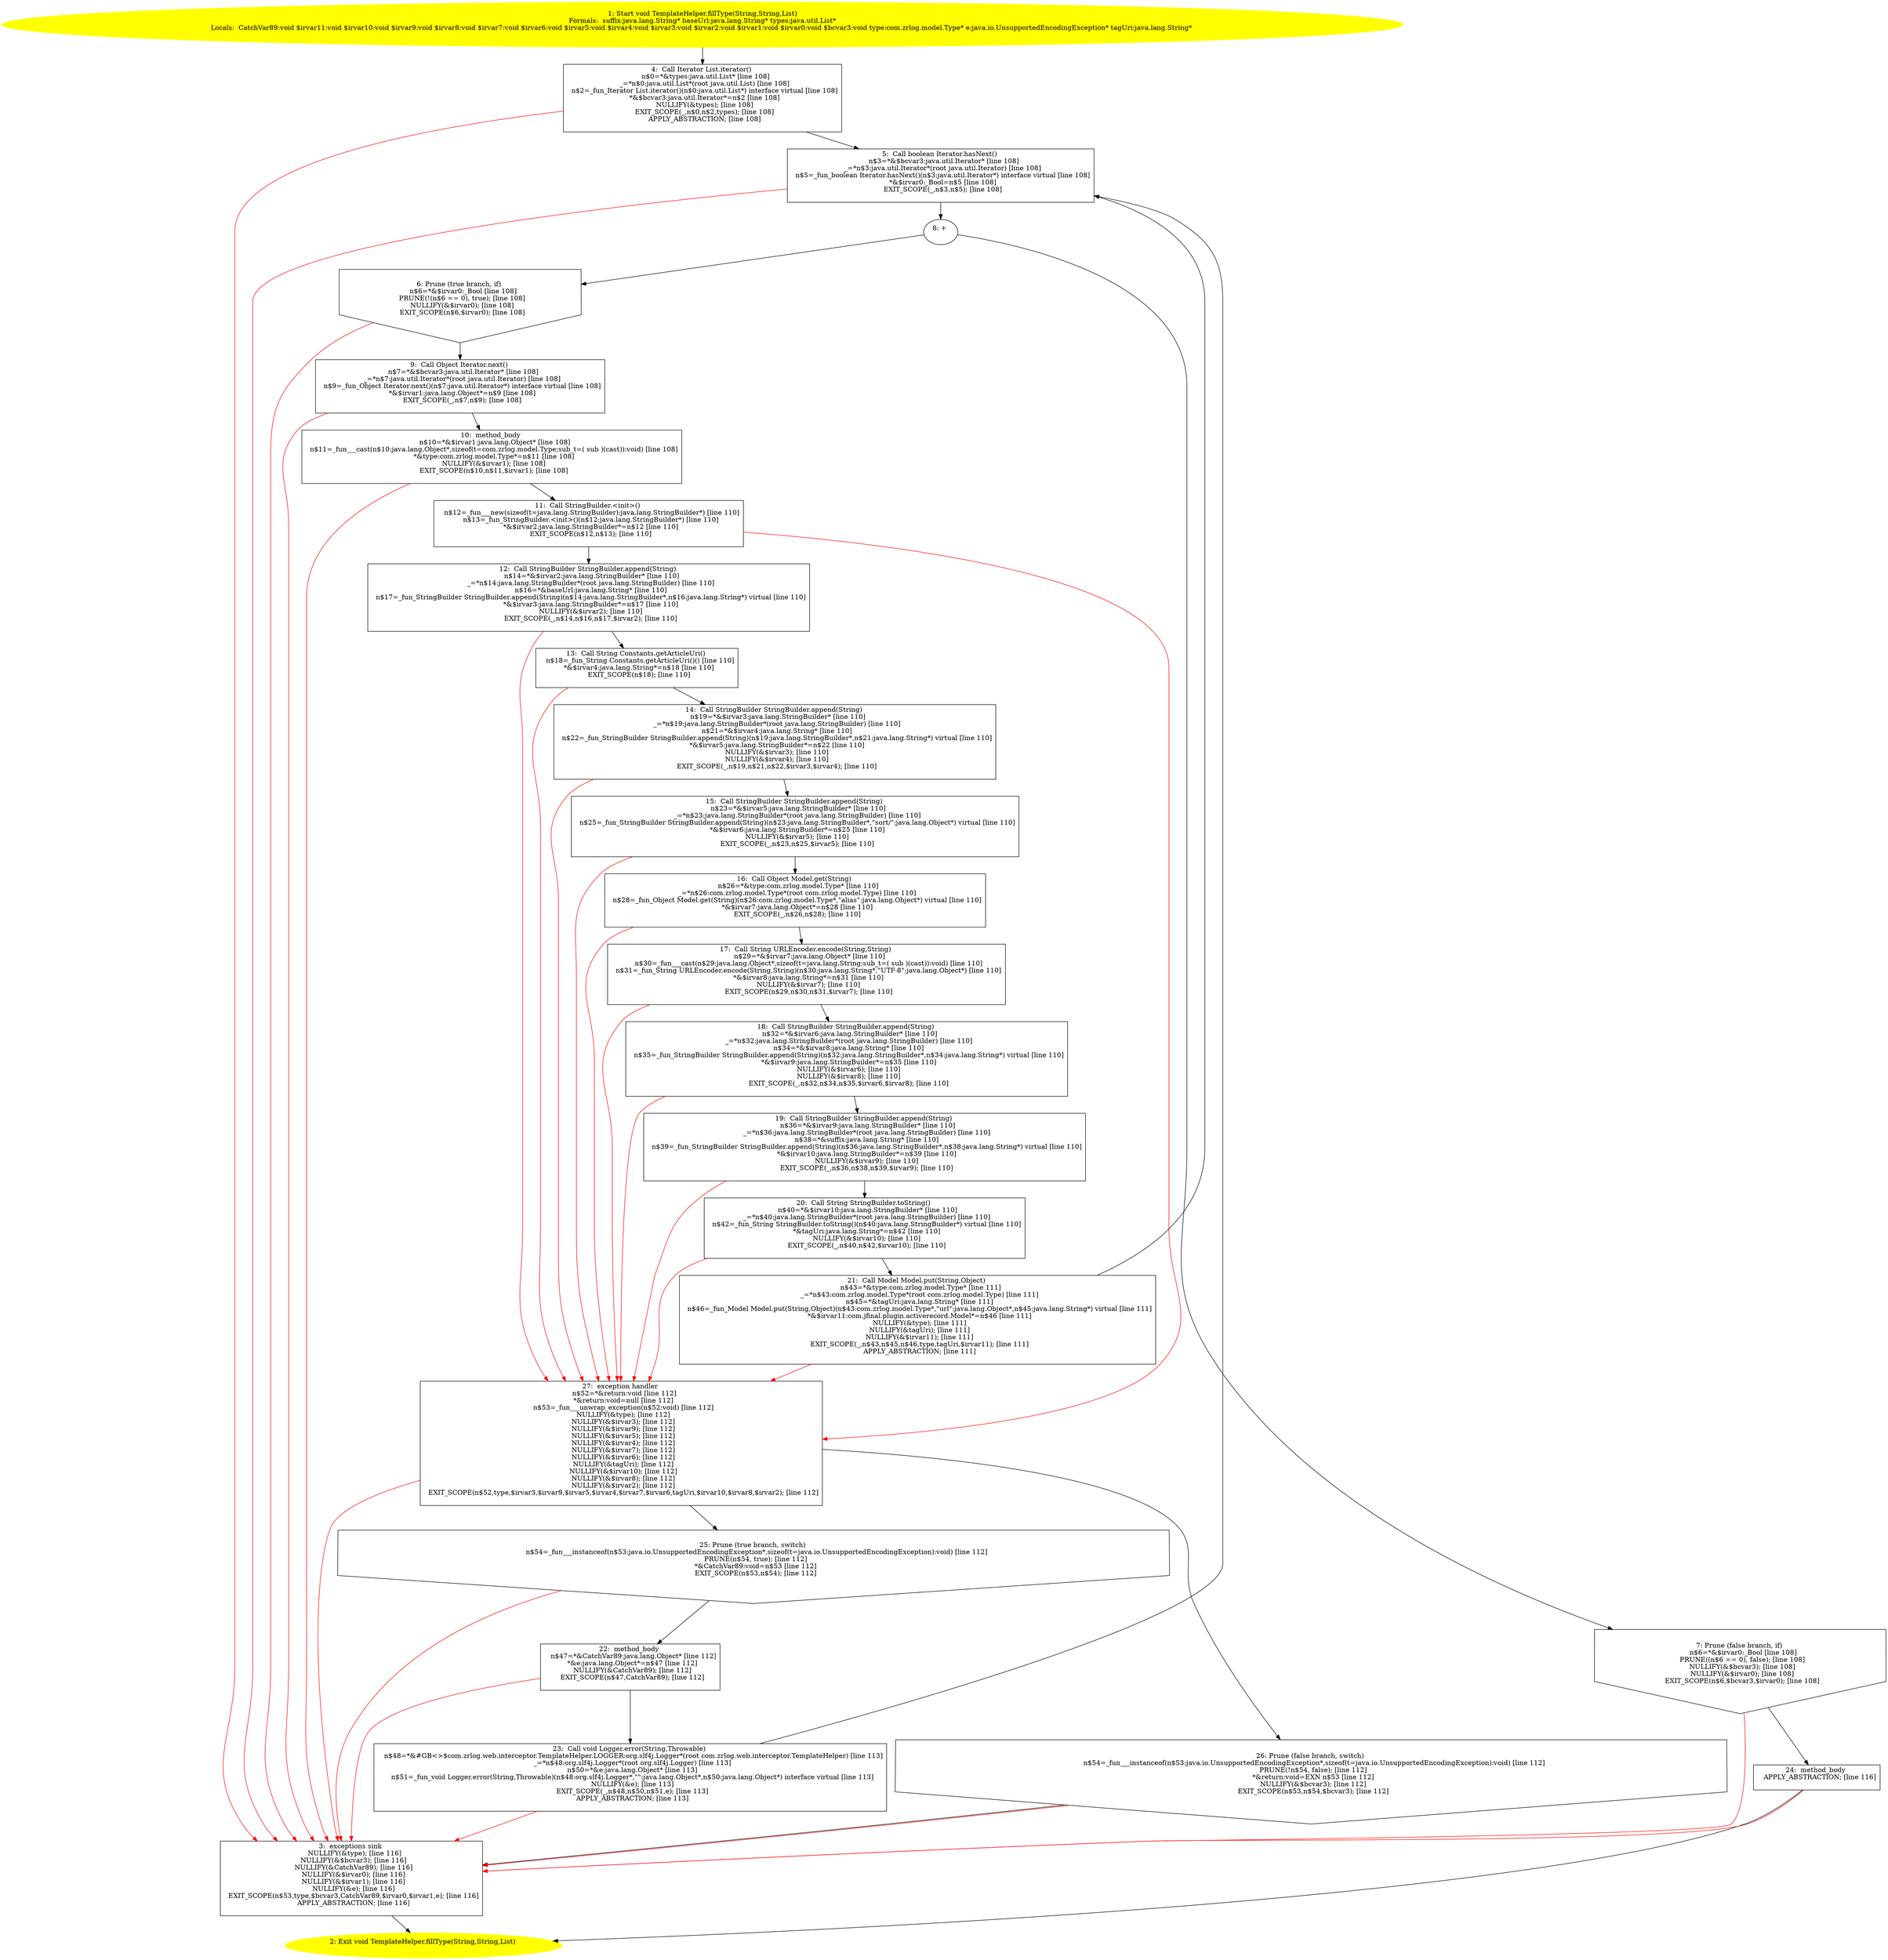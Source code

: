 /* @generated */
digraph cfg {
"com.zrlog.web.interceptor.TemplateHelper.fillType(java.lang.String,java.lang.String,java.util.List):.75f03d273a32b3b47dbb35f36e1c8ca2_1" [label="1: Start void TemplateHelper.fillType(String,String,List)\nFormals:  suffix:java.lang.String* baseUrl:java.lang.String* types:java.util.List*\nLocals:  CatchVar89:void $irvar11:void $irvar10:void $irvar9:void $irvar8:void $irvar7:void $irvar6:void $irvar5:void $irvar4:void $irvar3:void $irvar2:void $irvar1:void $irvar0:void $bcvar3:void type:com.zrlog.model.Type* e:java.io.UnsupportedEncodingException* tagUri:java.lang.String* \n  " color=yellow style=filled]
	

	 "com.zrlog.web.interceptor.TemplateHelper.fillType(java.lang.String,java.lang.String,java.util.List):.75f03d273a32b3b47dbb35f36e1c8ca2_1" -> "com.zrlog.web.interceptor.TemplateHelper.fillType(java.lang.String,java.lang.String,java.util.List):.75f03d273a32b3b47dbb35f36e1c8ca2_4" ;
"com.zrlog.web.interceptor.TemplateHelper.fillType(java.lang.String,java.lang.String,java.util.List):.75f03d273a32b3b47dbb35f36e1c8ca2_2" [label="2: Exit void TemplateHelper.fillType(String,String,List) \n  " color=yellow style=filled]
	

"com.zrlog.web.interceptor.TemplateHelper.fillType(java.lang.String,java.lang.String,java.util.List):.75f03d273a32b3b47dbb35f36e1c8ca2_3" [label="3:  exceptions sink \n   NULLIFY(&type); [line 116]\n  NULLIFY(&$bcvar3); [line 116]\n  NULLIFY(&CatchVar89); [line 116]\n  NULLIFY(&$irvar0); [line 116]\n  NULLIFY(&$irvar1); [line 116]\n  NULLIFY(&e); [line 116]\n  EXIT_SCOPE(n$53,type,$bcvar3,CatchVar89,$irvar0,$irvar1,e); [line 116]\n  APPLY_ABSTRACTION; [line 116]\n " shape="box"]
	

	 "com.zrlog.web.interceptor.TemplateHelper.fillType(java.lang.String,java.lang.String,java.util.List):.75f03d273a32b3b47dbb35f36e1c8ca2_3" -> "com.zrlog.web.interceptor.TemplateHelper.fillType(java.lang.String,java.lang.String,java.util.List):.75f03d273a32b3b47dbb35f36e1c8ca2_2" ;
"com.zrlog.web.interceptor.TemplateHelper.fillType(java.lang.String,java.lang.String,java.util.List):.75f03d273a32b3b47dbb35f36e1c8ca2_4" [label="4:  Call Iterator List.iterator() \n   n$0=*&types:java.util.List* [line 108]\n  _=*n$0:java.util.List*(root java.util.List) [line 108]\n  n$2=_fun_Iterator List.iterator()(n$0:java.util.List*) interface virtual [line 108]\n  *&$bcvar3:java.util.Iterator*=n$2 [line 108]\n  NULLIFY(&types); [line 108]\n  EXIT_SCOPE(_,n$0,n$2,types); [line 108]\n  APPLY_ABSTRACTION; [line 108]\n " shape="box"]
	

	 "com.zrlog.web.interceptor.TemplateHelper.fillType(java.lang.String,java.lang.String,java.util.List):.75f03d273a32b3b47dbb35f36e1c8ca2_4" -> "com.zrlog.web.interceptor.TemplateHelper.fillType(java.lang.String,java.lang.String,java.util.List):.75f03d273a32b3b47dbb35f36e1c8ca2_5" ;
	 "com.zrlog.web.interceptor.TemplateHelper.fillType(java.lang.String,java.lang.String,java.util.List):.75f03d273a32b3b47dbb35f36e1c8ca2_4" -> "com.zrlog.web.interceptor.TemplateHelper.fillType(java.lang.String,java.lang.String,java.util.List):.75f03d273a32b3b47dbb35f36e1c8ca2_3" [color="red" ];
"com.zrlog.web.interceptor.TemplateHelper.fillType(java.lang.String,java.lang.String,java.util.List):.75f03d273a32b3b47dbb35f36e1c8ca2_5" [label="5:  Call boolean Iterator.hasNext() \n   n$3=*&$bcvar3:java.util.Iterator* [line 108]\n  _=*n$3:java.util.Iterator*(root java.util.Iterator) [line 108]\n  n$5=_fun_boolean Iterator.hasNext()(n$3:java.util.Iterator*) interface virtual [line 108]\n  *&$irvar0:_Bool=n$5 [line 108]\n  EXIT_SCOPE(_,n$3,n$5); [line 108]\n " shape="box"]
	

	 "com.zrlog.web.interceptor.TemplateHelper.fillType(java.lang.String,java.lang.String,java.util.List):.75f03d273a32b3b47dbb35f36e1c8ca2_5" -> "com.zrlog.web.interceptor.TemplateHelper.fillType(java.lang.String,java.lang.String,java.util.List):.75f03d273a32b3b47dbb35f36e1c8ca2_8" ;
	 "com.zrlog.web.interceptor.TemplateHelper.fillType(java.lang.String,java.lang.String,java.util.List):.75f03d273a32b3b47dbb35f36e1c8ca2_5" -> "com.zrlog.web.interceptor.TemplateHelper.fillType(java.lang.String,java.lang.String,java.util.List):.75f03d273a32b3b47dbb35f36e1c8ca2_3" [color="red" ];
"com.zrlog.web.interceptor.TemplateHelper.fillType(java.lang.String,java.lang.String,java.util.List):.75f03d273a32b3b47dbb35f36e1c8ca2_6" [label="6: Prune (true branch, if) \n   n$6=*&$irvar0:_Bool [line 108]\n  PRUNE(!(n$6 == 0), true); [line 108]\n  NULLIFY(&$irvar0); [line 108]\n  EXIT_SCOPE(n$6,$irvar0); [line 108]\n " shape="invhouse"]
	

	 "com.zrlog.web.interceptor.TemplateHelper.fillType(java.lang.String,java.lang.String,java.util.List):.75f03d273a32b3b47dbb35f36e1c8ca2_6" -> "com.zrlog.web.interceptor.TemplateHelper.fillType(java.lang.String,java.lang.String,java.util.List):.75f03d273a32b3b47dbb35f36e1c8ca2_9" ;
	 "com.zrlog.web.interceptor.TemplateHelper.fillType(java.lang.String,java.lang.String,java.util.List):.75f03d273a32b3b47dbb35f36e1c8ca2_6" -> "com.zrlog.web.interceptor.TemplateHelper.fillType(java.lang.String,java.lang.String,java.util.List):.75f03d273a32b3b47dbb35f36e1c8ca2_3" [color="red" ];
"com.zrlog.web.interceptor.TemplateHelper.fillType(java.lang.String,java.lang.String,java.util.List):.75f03d273a32b3b47dbb35f36e1c8ca2_7" [label="7: Prune (false branch, if) \n   n$6=*&$irvar0:_Bool [line 108]\n  PRUNE((n$6 == 0), false); [line 108]\n  NULLIFY(&$bcvar3); [line 108]\n  NULLIFY(&$irvar0); [line 108]\n  EXIT_SCOPE(n$6,$bcvar3,$irvar0); [line 108]\n " shape="invhouse"]
	

	 "com.zrlog.web.interceptor.TemplateHelper.fillType(java.lang.String,java.lang.String,java.util.List):.75f03d273a32b3b47dbb35f36e1c8ca2_7" -> "com.zrlog.web.interceptor.TemplateHelper.fillType(java.lang.String,java.lang.String,java.util.List):.75f03d273a32b3b47dbb35f36e1c8ca2_24" ;
	 "com.zrlog.web.interceptor.TemplateHelper.fillType(java.lang.String,java.lang.String,java.util.List):.75f03d273a32b3b47dbb35f36e1c8ca2_7" -> "com.zrlog.web.interceptor.TemplateHelper.fillType(java.lang.String,java.lang.String,java.util.List):.75f03d273a32b3b47dbb35f36e1c8ca2_3" [color="red" ];
"com.zrlog.web.interceptor.TemplateHelper.fillType(java.lang.String,java.lang.String,java.util.List):.75f03d273a32b3b47dbb35f36e1c8ca2_8" [label="8: + \n  " ]
	

	 "com.zrlog.web.interceptor.TemplateHelper.fillType(java.lang.String,java.lang.String,java.util.List):.75f03d273a32b3b47dbb35f36e1c8ca2_8" -> "com.zrlog.web.interceptor.TemplateHelper.fillType(java.lang.String,java.lang.String,java.util.List):.75f03d273a32b3b47dbb35f36e1c8ca2_6" ;
	 "com.zrlog.web.interceptor.TemplateHelper.fillType(java.lang.String,java.lang.String,java.util.List):.75f03d273a32b3b47dbb35f36e1c8ca2_8" -> "com.zrlog.web.interceptor.TemplateHelper.fillType(java.lang.String,java.lang.String,java.util.List):.75f03d273a32b3b47dbb35f36e1c8ca2_7" ;
"com.zrlog.web.interceptor.TemplateHelper.fillType(java.lang.String,java.lang.String,java.util.List):.75f03d273a32b3b47dbb35f36e1c8ca2_9" [label="9:  Call Object Iterator.next() \n   n$7=*&$bcvar3:java.util.Iterator* [line 108]\n  _=*n$7:java.util.Iterator*(root java.util.Iterator) [line 108]\n  n$9=_fun_Object Iterator.next()(n$7:java.util.Iterator*) interface virtual [line 108]\n  *&$irvar1:java.lang.Object*=n$9 [line 108]\n  EXIT_SCOPE(_,n$7,n$9); [line 108]\n " shape="box"]
	

	 "com.zrlog.web.interceptor.TemplateHelper.fillType(java.lang.String,java.lang.String,java.util.List):.75f03d273a32b3b47dbb35f36e1c8ca2_9" -> "com.zrlog.web.interceptor.TemplateHelper.fillType(java.lang.String,java.lang.String,java.util.List):.75f03d273a32b3b47dbb35f36e1c8ca2_10" ;
	 "com.zrlog.web.interceptor.TemplateHelper.fillType(java.lang.String,java.lang.String,java.util.List):.75f03d273a32b3b47dbb35f36e1c8ca2_9" -> "com.zrlog.web.interceptor.TemplateHelper.fillType(java.lang.String,java.lang.String,java.util.List):.75f03d273a32b3b47dbb35f36e1c8ca2_3" [color="red" ];
"com.zrlog.web.interceptor.TemplateHelper.fillType(java.lang.String,java.lang.String,java.util.List):.75f03d273a32b3b47dbb35f36e1c8ca2_10" [label="10:  method_body \n   n$10=*&$irvar1:java.lang.Object* [line 108]\n  n$11=_fun___cast(n$10:java.lang.Object*,sizeof(t=com.zrlog.model.Type;sub_t=( sub )(cast)):void) [line 108]\n  *&type:com.zrlog.model.Type*=n$11 [line 108]\n  NULLIFY(&$irvar1); [line 108]\n  EXIT_SCOPE(n$10,n$11,$irvar1); [line 108]\n " shape="box"]
	

	 "com.zrlog.web.interceptor.TemplateHelper.fillType(java.lang.String,java.lang.String,java.util.List):.75f03d273a32b3b47dbb35f36e1c8ca2_10" -> "com.zrlog.web.interceptor.TemplateHelper.fillType(java.lang.String,java.lang.String,java.util.List):.75f03d273a32b3b47dbb35f36e1c8ca2_11" ;
	 "com.zrlog.web.interceptor.TemplateHelper.fillType(java.lang.String,java.lang.String,java.util.List):.75f03d273a32b3b47dbb35f36e1c8ca2_10" -> "com.zrlog.web.interceptor.TemplateHelper.fillType(java.lang.String,java.lang.String,java.util.List):.75f03d273a32b3b47dbb35f36e1c8ca2_3" [color="red" ];
"com.zrlog.web.interceptor.TemplateHelper.fillType(java.lang.String,java.lang.String,java.util.List):.75f03d273a32b3b47dbb35f36e1c8ca2_11" [label="11:  Call StringBuilder.<init>() \n   n$12=_fun___new(sizeof(t=java.lang.StringBuilder):java.lang.StringBuilder*) [line 110]\n  n$13=_fun_StringBuilder.<init>()(n$12:java.lang.StringBuilder*) [line 110]\n  *&$irvar2:java.lang.StringBuilder*=n$12 [line 110]\n  EXIT_SCOPE(n$12,n$13); [line 110]\n " shape="box"]
	

	 "com.zrlog.web.interceptor.TemplateHelper.fillType(java.lang.String,java.lang.String,java.util.List):.75f03d273a32b3b47dbb35f36e1c8ca2_11" -> "com.zrlog.web.interceptor.TemplateHelper.fillType(java.lang.String,java.lang.String,java.util.List):.75f03d273a32b3b47dbb35f36e1c8ca2_12" ;
	 "com.zrlog.web.interceptor.TemplateHelper.fillType(java.lang.String,java.lang.String,java.util.List):.75f03d273a32b3b47dbb35f36e1c8ca2_11" -> "com.zrlog.web.interceptor.TemplateHelper.fillType(java.lang.String,java.lang.String,java.util.List):.75f03d273a32b3b47dbb35f36e1c8ca2_27" [color="red" ];
"com.zrlog.web.interceptor.TemplateHelper.fillType(java.lang.String,java.lang.String,java.util.List):.75f03d273a32b3b47dbb35f36e1c8ca2_12" [label="12:  Call StringBuilder StringBuilder.append(String) \n   n$14=*&$irvar2:java.lang.StringBuilder* [line 110]\n  _=*n$14:java.lang.StringBuilder*(root java.lang.StringBuilder) [line 110]\n  n$16=*&baseUrl:java.lang.String* [line 110]\n  n$17=_fun_StringBuilder StringBuilder.append(String)(n$14:java.lang.StringBuilder*,n$16:java.lang.String*) virtual [line 110]\n  *&$irvar3:java.lang.StringBuilder*=n$17 [line 110]\n  NULLIFY(&$irvar2); [line 110]\n  EXIT_SCOPE(_,n$14,n$16,n$17,$irvar2); [line 110]\n " shape="box"]
	

	 "com.zrlog.web.interceptor.TemplateHelper.fillType(java.lang.String,java.lang.String,java.util.List):.75f03d273a32b3b47dbb35f36e1c8ca2_12" -> "com.zrlog.web.interceptor.TemplateHelper.fillType(java.lang.String,java.lang.String,java.util.List):.75f03d273a32b3b47dbb35f36e1c8ca2_13" ;
	 "com.zrlog.web.interceptor.TemplateHelper.fillType(java.lang.String,java.lang.String,java.util.List):.75f03d273a32b3b47dbb35f36e1c8ca2_12" -> "com.zrlog.web.interceptor.TemplateHelper.fillType(java.lang.String,java.lang.String,java.util.List):.75f03d273a32b3b47dbb35f36e1c8ca2_27" [color="red" ];
"com.zrlog.web.interceptor.TemplateHelper.fillType(java.lang.String,java.lang.String,java.util.List):.75f03d273a32b3b47dbb35f36e1c8ca2_13" [label="13:  Call String Constants.getArticleUri() \n   n$18=_fun_String Constants.getArticleUri()() [line 110]\n  *&$irvar4:java.lang.String*=n$18 [line 110]\n  EXIT_SCOPE(n$18); [line 110]\n " shape="box"]
	

	 "com.zrlog.web.interceptor.TemplateHelper.fillType(java.lang.String,java.lang.String,java.util.List):.75f03d273a32b3b47dbb35f36e1c8ca2_13" -> "com.zrlog.web.interceptor.TemplateHelper.fillType(java.lang.String,java.lang.String,java.util.List):.75f03d273a32b3b47dbb35f36e1c8ca2_14" ;
	 "com.zrlog.web.interceptor.TemplateHelper.fillType(java.lang.String,java.lang.String,java.util.List):.75f03d273a32b3b47dbb35f36e1c8ca2_13" -> "com.zrlog.web.interceptor.TemplateHelper.fillType(java.lang.String,java.lang.String,java.util.List):.75f03d273a32b3b47dbb35f36e1c8ca2_27" [color="red" ];
"com.zrlog.web.interceptor.TemplateHelper.fillType(java.lang.String,java.lang.String,java.util.List):.75f03d273a32b3b47dbb35f36e1c8ca2_14" [label="14:  Call StringBuilder StringBuilder.append(String) \n   n$19=*&$irvar3:java.lang.StringBuilder* [line 110]\n  _=*n$19:java.lang.StringBuilder*(root java.lang.StringBuilder) [line 110]\n  n$21=*&$irvar4:java.lang.String* [line 110]\n  n$22=_fun_StringBuilder StringBuilder.append(String)(n$19:java.lang.StringBuilder*,n$21:java.lang.String*) virtual [line 110]\n  *&$irvar5:java.lang.StringBuilder*=n$22 [line 110]\n  NULLIFY(&$irvar3); [line 110]\n  NULLIFY(&$irvar4); [line 110]\n  EXIT_SCOPE(_,n$19,n$21,n$22,$irvar3,$irvar4); [line 110]\n " shape="box"]
	

	 "com.zrlog.web.interceptor.TemplateHelper.fillType(java.lang.String,java.lang.String,java.util.List):.75f03d273a32b3b47dbb35f36e1c8ca2_14" -> "com.zrlog.web.interceptor.TemplateHelper.fillType(java.lang.String,java.lang.String,java.util.List):.75f03d273a32b3b47dbb35f36e1c8ca2_15" ;
	 "com.zrlog.web.interceptor.TemplateHelper.fillType(java.lang.String,java.lang.String,java.util.List):.75f03d273a32b3b47dbb35f36e1c8ca2_14" -> "com.zrlog.web.interceptor.TemplateHelper.fillType(java.lang.String,java.lang.String,java.util.List):.75f03d273a32b3b47dbb35f36e1c8ca2_27" [color="red" ];
"com.zrlog.web.interceptor.TemplateHelper.fillType(java.lang.String,java.lang.String,java.util.List):.75f03d273a32b3b47dbb35f36e1c8ca2_15" [label="15:  Call StringBuilder StringBuilder.append(String) \n   n$23=*&$irvar5:java.lang.StringBuilder* [line 110]\n  _=*n$23:java.lang.StringBuilder*(root java.lang.StringBuilder) [line 110]\n  n$25=_fun_StringBuilder StringBuilder.append(String)(n$23:java.lang.StringBuilder*,\"sort/\":java.lang.Object*) virtual [line 110]\n  *&$irvar6:java.lang.StringBuilder*=n$25 [line 110]\n  NULLIFY(&$irvar5); [line 110]\n  EXIT_SCOPE(_,n$23,n$25,$irvar5); [line 110]\n " shape="box"]
	

	 "com.zrlog.web.interceptor.TemplateHelper.fillType(java.lang.String,java.lang.String,java.util.List):.75f03d273a32b3b47dbb35f36e1c8ca2_15" -> "com.zrlog.web.interceptor.TemplateHelper.fillType(java.lang.String,java.lang.String,java.util.List):.75f03d273a32b3b47dbb35f36e1c8ca2_16" ;
	 "com.zrlog.web.interceptor.TemplateHelper.fillType(java.lang.String,java.lang.String,java.util.List):.75f03d273a32b3b47dbb35f36e1c8ca2_15" -> "com.zrlog.web.interceptor.TemplateHelper.fillType(java.lang.String,java.lang.String,java.util.List):.75f03d273a32b3b47dbb35f36e1c8ca2_27" [color="red" ];
"com.zrlog.web.interceptor.TemplateHelper.fillType(java.lang.String,java.lang.String,java.util.List):.75f03d273a32b3b47dbb35f36e1c8ca2_16" [label="16:  Call Object Model.get(String) \n   n$26=*&type:com.zrlog.model.Type* [line 110]\n  _=*n$26:com.zrlog.model.Type*(root com.zrlog.model.Type) [line 110]\n  n$28=_fun_Object Model.get(String)(n$26:com.zrlog.model.Type*,\"alias\":java.lang.Object*) virtual [line 110]\n  *&$irvar7:java.lang.Object*=n$28 [line 110]\n  EXIT_SCOPE(_,n$26,n$28); [line 110]\n " shape="box"]
	

	 "com.zrlog.web.interceptor.TemplateHelper.fillType(java.lang.String,java.lang.String,java.util.List):.75f03d273a32b3b47dbb35f36e1c8ca2_16" -> "com.zrlog.web.interceptor.TemplateHelper.fillType(java.lang.String,java.lang.String,java.util.List):.75f03d273a32b3b47dbb35f36e1c8ca2_17" ;
	 "com.zrlog.web.interceptor.TemplateHelper.fillType(java.lang.String,java.lang.String,java.util.List):.75f03d273a32b3b47dbb35f36e1c8ca2_16" -> "com.zrlog.web.interceptor.TemplateHelper.fillType(java.lang.String,java.lang.String,java.util.List):.75f03d273a32b3b47dbb35f36e1c8ca2_27" [color="red" ];
"com.zrlog.web.interceptor.TemplateHelper.fillType(java.lang.String,java.lang.String,java.util.List):.75f03d273a32b3b47dbb35f36e1c8ca2_17" [label="17:  Call String URLEncoder.encode(String,String) \n   n$29=*&$irvar7:java.lang.Object* [line 110]\n  n$30=_fun___cast(n$29:java.lang.Object*,sizeof(t=java.lang.String;sub_t=( sub )(cast)):void) [line 110]\n  n$31=_fun_String URLEncoder.encode(String,String)(n$30:java.lang.String*,\"UTF-8\":java.lang.Object*) [line 110]\n  *&$irvar8:java.lang.String*=n$31 [line 110]\n  NULLIFY(&$irvar7); [line 110]\n  EXIT_SCOPE(n$29,n$30,n$31,$irvar7); [line 110]\n " shape="box"]
	

	 "com.zrlog.web.interceptor.TemplateHelper.fillType(java.lang.String,java.lang.String,java.util.List):.75f03d273a32b3b47dbb35f36e1c8ca2_17" -> "com.zrlog.web.interceptor.TemplateHelper.fillType(java.lang.String,java.lang.String,java.util.List):.75f03d273a32b3b47dbb35f36e1c8ca2_18" ;
	 "com.zrlog.web.interceptor.TemplateHelper.fillType(java.lang.String,java.lang.String,java.util.List):.75f03d273a32b3b47dbb35f36e1c8ca2_17" -> "com.zrlog.web.interceptor.TemplateHelper.fillType(java.lang.String,java.lang.String,java.util.List):.75f03d273a32b3b47dbb35f36e1c8ca2_27" [color="red" ];
"com.zrlog.web.interceptor.TemplateHelper.fillType(java.lang.String,java.lang.String,java.util.List):.75f03d273a32b3b47dbb35f36e1c8ca2_18" [label="18:  Call StringBuilder StringBuilder.append(String) \n   n$32=*&$irvar6:java.lang.StringBuilder* [line 110]\n  _=*n$32:java.lang.StringBuilder*(root java.lang.StringBuilder) [line 110]\n  n$34=*&$irvar8:java.lang.String* [line 110]\n  n$35=_fun_StringBuilder StringBuilder.append(String)(n$32:java.lang.StringBuilder*,n$34:java.lang.String*) virtual [line 110]\n  *&$irvar9:java.lang.StringBuilder*=n$35 [line 110]\n  NULLIFY(&$irvar6); [line 110]\n  NULLIFY(&$irvar8); [line 110]\n  EXIT_SCOPE(_,n$32,n$34,n$35,$irvar6,$irvar8); [line 110]\n " shape="box"]
	

	 "com.zrlog.web.interceptor.TemplateHelper.fillType(java.lang.String,java.lang.String,java.util.List):.75f03d273a32b3b47dbb35f36e1c8ca2_18" -> "com.zrlog.web.interceptor.TemplateHelper.fillType(java.lang.String,java.lang.String,java.util.List):.75f03d273a32b3b47dbb35f36e1c8ca2_19" ;
	 "com.zrlog.web.interceptor.TemplateHelper.fillType(java.lang.String,java.lang.String,java.util.List):.75f03d273a32b3b47dbb35f36e1c8ca2_18" -> "com.zrlog.web.interceptor.TemplateHelper.fillType(java.lang.String,java.lang.String,java.util.List):.75f03d273a32b3b47dbb35f36e1c8ca2_27" [color="red" ];
"com.zrlog.web.interceptor.TemplateHelper.fillType(java.lang.String,java.lang.String,java.util.List):.75f03d273a32b3b47dbb35f36e1c8ca2_19" [label="19:  Call StringBuilder StringBuilder.append(String) \n   n$36=*&$irvar9:java.lang.StringBuilder* [line 110]\n  _=*n$36:java.lang.StringBuilder*(root java.lang.StringBuilder) [line 110]\n  n$38=*&suffix:java.lang.String* [line 110]\n  n$39=_fun_StringBuilder StringBuilder.append(String)(n$36:java.lang.StringBuilder*,n$38:java.lang.String*) virtual [line 110]\n  *&$irvar10:java.lang.StringBuilder*=n$39 [line 110]\n  NULLIFY(&$irvar9); [line 110]\n  EXIT_SCOPE(_,n$36,n$38,n$39,$irvar9); [line 110]\n " shape="box"]
	

	 "com.zrlog.web.interceptor.TemplateHelper.fillType(java.lang.String,java.lang.String,java.util.List):.75f03d273a32b3b47dbb35f36e1c8ca2_19" -> "com.zrlog.web.interceptor.TemplateHelper.fillType(java.lang.String,java.lang.String,java.util.List):.75f03d273a32b3b47dbb35f36e1c8ca2_20" ;
	 "com.zrlog.web.interceptor.TemplateHelper.fillType(java.lang.String,java.lang.String,java.util.List):.75f03d273a32b3b47dbb35f36e1c8ca2_19" -> "com.zrlog.web.interceptor.TemplateHelper.fillType(java.lang.String,java.lang.String,java.util.List):.75f03d273a32b3b47dbb35f36e1c8ca2_27" [color="red" ];
"com.zrlog.web.interceptor.TemplateHelper.fillType(java.lang.String,java.lang.String,java.util.List):.75f03d273a32b3b47dbb35f36e1c8ca2_20" [label="20:  Call String StringBuilder.toString() \n   n$40=*&$irvar10:java.lang.StringBuilder* [line 110]\n  _=*n$40:java.lang.StringBuilder*(root java.lang.StringBuilder) [line 110]\n  n$42=_fun_String StringBuilder.toString()(n$40:java.lang.StringBuilder*) virtual [line 110]\n  *&tagUri:java.lang.String*=n$42 [line 110]\n  NULLIFY(&$irvar10); [line 110]\n  EXIT_SCOPE(_,n$40,n$42,$irvar10); [line 110]\n " shape="box"]
	

	 "com.zrlog.web.interceptor.TemplateHelper.fillType(java.lang.String,java.lang.String,java.util.List):.75f03d273a32b3b47dbb35f36e1c8ca2_20" -> "com.zrlog.web.interceptor.TemplateHelper.fillType(java.lang.String,java.lang.String,java.util.List):.75f03d273a32b3b47dbb35f36e1c8ca2_21" ;
	 "com.zrlog.web.interceptor.TemplateHelper.fillType(java.lang.String,java.lang.String,java.util.List):.75f03d273a32b3b47dbb35f36e1c8ca2_20" -> "com.zrlog.web.interceptor.TemplateHelper.fillType(java.lang.String,java.lang.String,java.util.List):.75f03d273a32b3b47dbb35f36e1c8ca2_27" [color="red" ];
"com.zrlog.web.interceptor.TemplateHelper.fillType(java.lang.String,java.lang.String,java.util.List):.75f03d273a32b3b47dbb35f36e1c8ca2_21" [label="21:  Call Model Model.put(String,Object) \n   n$43=*&type:com.zrlog.model.Type* [line 111]\n  _=*n$43:com.zrlog.model.Type*(root com.zrlog.model.Type) [line 111]\n  n$45=*&tagUri:java.lang.String* [line 111]\n  n$46=_fun_Model Model.put(String,Object)(n$43:com.zrlog.model.Type*,\"url\":java.lang.Object*,n$45:java.lang.String*) virtual [line 111]\n  *&$irvar11:com.jfinal.plugin.activerecord.Model*=n$46 [line 111]\n  NULLIFY(&type); [line 111]\n  NULLIFY(&tagUri); [line 111]\n  NULLIFY(&$irvar11); [line 111]\n  EXIT_SCOPE(_,n$43,n$45,n$46,type,tagUri,$irvar11); [line 111]\n  APPLY_ABSTRACTION; [line 111]\n " shape="box"]
	

	 "com.zrlog.web.interceptor.TemplateHelper.fillType(java.lang.String,java.lang.String,java.util.List):.75f03d273a32b3b47dbb35f36e1c8ca2_21" -> "com.zrlog.web.interceptor.TemplateHelper.fillType(java.lang.String,java.lang.String,java.util.List):.75f03d273a32b3b47dbb35f36e1c8ca2_5" ;
	 "com.zrlog.web.interceptor.TemplateHelper.fillType(java.lang.String,java.lang.String,java.util.List):.75f03d273a32b3b47dbb35f36e1c8ca2_21" -> "com.zrlog.web.interceptor.TemplateHelper.fillType(java.lang.String,java.lang.String,java.util.List):.75f03d273a32b3b47dbb35f36e1c8ca2_27" [color="red" ];
"com.zrlog.web.interceptor.TemplateHelper.fillType(java.lang.String,java.lang.String,java.util.List):.75f03d273a32b3b47dbb35f36e1c8ca2_22" [label="22:  method_body \n   n$47=*&CatchVar89:java.lang.Object* [line 112]\n  *&e:java.lang.Object*=n$47 [line 112]\n  NULLIFY(&CatchVar89); [line 112]\n  EXIT_SCOPE(n$47,CatchVar89); [line 112]\n " shape="box"]
	

	 "com.zrlog.web.interceptor.TemplateHelper.fillType(java.lang.String,java.lang.String,java.util.List):.75f03d273a32b3b47dbb35f36e1c8ca2_22" -> "com.zrlog.web.interceptor.TemplateHelper.fillType(java.lang.String,java.lang.String,java.util.List):.75f03d273a32b3b47dbb35f36e1c8ca2_23" ;
	 "com.zrlog.web.interceptor.TemplateHelper.fillType(java.lang.String,java.lang.String,java.util.List):.75f03d273a32b3b47dbb35f36e1c8ca2_22" -> "com.zrlog.web.interceptor.TemplateHelper.fillType(java.lang.String,java.lang.String,java.util.List):.75f03d273a32b3b47dbb35f36e1c8ca2_3" [color="red" ];
"com.zrlog.web.interceptor.TemplateHelper.fillType(java.lang.String,java.lang.String,java.util.List):.75f03d273a32b3b47dbb35f36e1c8ca2_23" [label="23:  Call void Logger.error(String,Throwable) \n   n$48=*&#GB<>$com.zrlog.web.interceptor.TemplateHelper.LOGGER:org.slf4j.Logger*(root com.zrlog.web.interceptor.TemplateHelper) [line 113]\n  _=*n$48:org.slf4j.Logger*(root org.slf4j.Logger) [line 113]\n  n$50=*&e:java.lang.Object* [line 113]\n  n$51=_fun_void Logger.error(String,Throwable)(n$48:org.slf4j.Logger*,\"\":java.lang.Object*,n$50:java.lang.Object*) interface virtual [line 113]\n  NULLIFY(&e); [line 113]\n  EXIT_SCOPE(_,n$48,n$50,n$51,e); [line 113]\n  APPLY_ABSTRACTION; [line 113]\n " shape="box"]
	

	 "com.zrlog.web.interceptor.TemplateHelper.fillType(java.lang.String,java.lang.String,java.util.List):.75f03d273a32b3b47dbb35f36e1c8ca2_23" -> "com.zrlog.web.interceptor.TemplateHelper.fillType(java.lang.String,java.lang.String,java.util.List):.75f03d273a32b3b47dbb35f36e1c8ca2_5" ;
	 "com.zrlog.web.interceptor.TemplateHelper.fillType(java.lang.String,java.lang.String,java.util.List):.75f03d273a32b3b47dbb35f36e1c8ca2_23" -> "com.zrlog.web.interceptor.TemplateHelper.fillType(java.lang.String,java.lang.String,java.util.List):.75f03d273a32b3b47dbb35f36e1c8ca2_3" [color="red" ];
"com.zrlog.web.interceptor.TemplateHelper.fillType(java.lang.String,java.lang.String,java.util.List):.75f03d273a32b3b47dbb35f36e1c8ca2_24" [label="24:  method_body \n   APPLY_ABSTRACTION; [line 116]\n " shape="box"]
	

	 "com.zrlog.web.interceptor.TemplateHelper.fillType(java.lang.String,java.lang.String,java.util.List):.75f03d273a32b3b47dbb35f36e1c8ca2_24" -> "com.zrlog.web.interceptor.TemplateHelper.fillType(java.lang.String,java.lang.String,java.util.List):.75f03d273a32b3b47dbb35f36e1c8ca2_2" ;
	 "com.zrlog.web.interceptor.TemplateHelper.fillType(java.lang.String,java.lang.String,java.util.List):.75f03d273a32b3b47dbb35f36e1c8ca2_24" -> "com.zrlog.web.interceptor.TemplateHelper.fillType(java.lang.String,java.lang.String,java.util.List):.75f03d273a32b3b47dbb35f36e1c8ca2_3" [color="red" ];
"com.zrlog.web.interceptor.TemplateHelper.fillType(java.lang.String,java.lang.String,java.util.List):.75f03d273a32b3b47dbb35f36e1c8ca2_25" [label="25: Prune (true branch, switch) \n   n$54=_fun___instanceof(n$53:java.io.UnsupportedEncodingException*,sizeof(t=java.io.UnsupportedEncodingException):void) [line 112]\n  PRUNE(n$54, true); [line 112]\n  *&CatchVar89:void=n$53 [line 112]\n  EXIT_SCOPE(n$53,n$54); [line 112]\n " shape="invhouse"]
	

	 "com.zrlog.web.interceptor.TemplateHelper.fillType(java.lang.String,java.lang.String,java.util.List):.75f03d273a32b3b47dbb35f36e1c8ca2_25" -> "com.zrlog.web.interceptor.TemplateHelper.fillType(java.lang.String,java.lang.String,java.util.List):.75f03d273a32b3b47dbb35f36e1c8ca2_22" ;
	 "com.zrlog.web.interceptor.TemplateHelper.fillType(java.lang.String,java.lang.String,java.util.List):.75f03d273a32b3b47dbb35f36e1c8ca2_25" -> "com.zrlog.web.interceptor.TemplateHelper.fillType(java.lang.String,java.lang.String,java.util.List):.75f03d273a32b3b47dbb35f36e1c8ca2_3" [color="red" ];
"com.zrlog.web.interceptor.TemplateHelper.fillType(java.lang.String,java.lang.String,java.util.List):.75f03d273a32b3b47dbb35f36e1c8ca2_26" [label="26: Prune (false branch, switch) \n   n$54=_fun___instanceof(n$53:java.io.UnsupportedEncodingException*,sizeof(t=java.io.UnsupportedEncodingException):void) [line 112]\n  PRUNE(!n$54, false); [line 112]\n  *&return:void=EXN n$53 [line 112]\n  NULLIFY(&$bcvar3); [line 112]\n  EXIT_SCOPE(n$53,n$54,$bcvar3); [line 112]\n " shape="invhouse"]
	

	 "com.zrlog.web.interceptor.TemplateHelper.fillType(java.lang.String,java.lang.String,java.util.List):.75f03d273a32b3b47dbb35f36e1c8ca2_26" -> "com.zrlog.web.interceptor.TemplateHelper.fillType(java.lang.String,java.lang.String,java.util.List):.75f03d273a32b3b47dbb35f36e1c8ca2_3" ;
	 "com.zrlog.web.interceptor.TemplateHelper.fillType(java.lang.String,java.lang.String,java.util.List):.75f03d273a32b3b47dbb35f36e1c8ca2_26" -> "com.zrlog.web.interceptor.TemplateHelper.fillType(java.lang.String,java.lang.String,java.util.List):.75f03d273a32b3b47dbb35f36e1c8ca2_3" [color="red" ];
"com.zrlog.web.interceptor.TemplateHelper.fillType(java.lang.String,java.lang.String,java.util.List):.75f03d273a32b3b47dbb35f36e1c8ca2_27" [label="27:  exception handler \n   n$52=*&return:void [line 112]\n  *&return:void=null [line 112]\n  n$53=_fun___unwrap_exception(n$52:void) [line 112]\n  NULLIFY(&type); [line 112]\n  NULLIFY(&$irvar3); [line 112]\n  NULLIFY(&$irvar9); [line 112]\n  NULLIFY(&$irvar5); [line 112]\n  NULLIFY(&$irvar4); [line 112]\n  NULLIFY(&$irvar7); [line 112]\n  NULLIFY(&$irvar6); [line 112]\n  NULLIFY(&tagUri); [line 112]\n  NULLIFY(&$irvar10); [line 112]\n  NULLIFY(&$irvar8); [line 112]\n  NULLIFY(&$irvar2); [line 112]\n  EXIT_SCOPE(n$52,type,$irvar3,$irvar9,$irvar5,$irvar4,$irvar7,$irvar6,tagUri,$irvar10,$irvar8,$irvar2); [line 112]\n " shape="box"]
	

	 "com.zrlog.web.interceptor.TemplateHelper.fillType(java.lang.String,java.lang.String,java.util.List):.75f03d273a32b3b47dbb35f36e1c8ca2_27" -> "com.zrlog.web.interceptor.TemplateHelper.fillType(java.lang.String,java.lang.String,java.util.List):.75f03d273a32b3b47dbb35f36e1c8ca2_25" ;
	 "com.zrlog.web.interceptor.TemplateHelper.fillType(java.lang.String,java.lang.String,java.util.List):.75f03d273a32b3b47dbb35f36e1c8ca2_27" -> "com.zrlog.web.interceptor.TemplateHelper.fillType(java.lang.String,java.lang.String,java.util.List):.75f03d273a32b3b47dbb35f36e1c8ca2_26" ;
	 "com.zrlog.web.interceptor.TemplateHelper.fillType(java.lang.String,java.lang.String,java.util.List):.75f03d273a32b3b47dbb35f36e1c8ca2_27" -> "com.zrlog.web.interceptor.TemplateHelper.fillType(java.lang.String,java.lang.String,java.util.List):.75f03d273a32b3b47dbb35f36e1c8ca2_3" [color="red" ];
}
